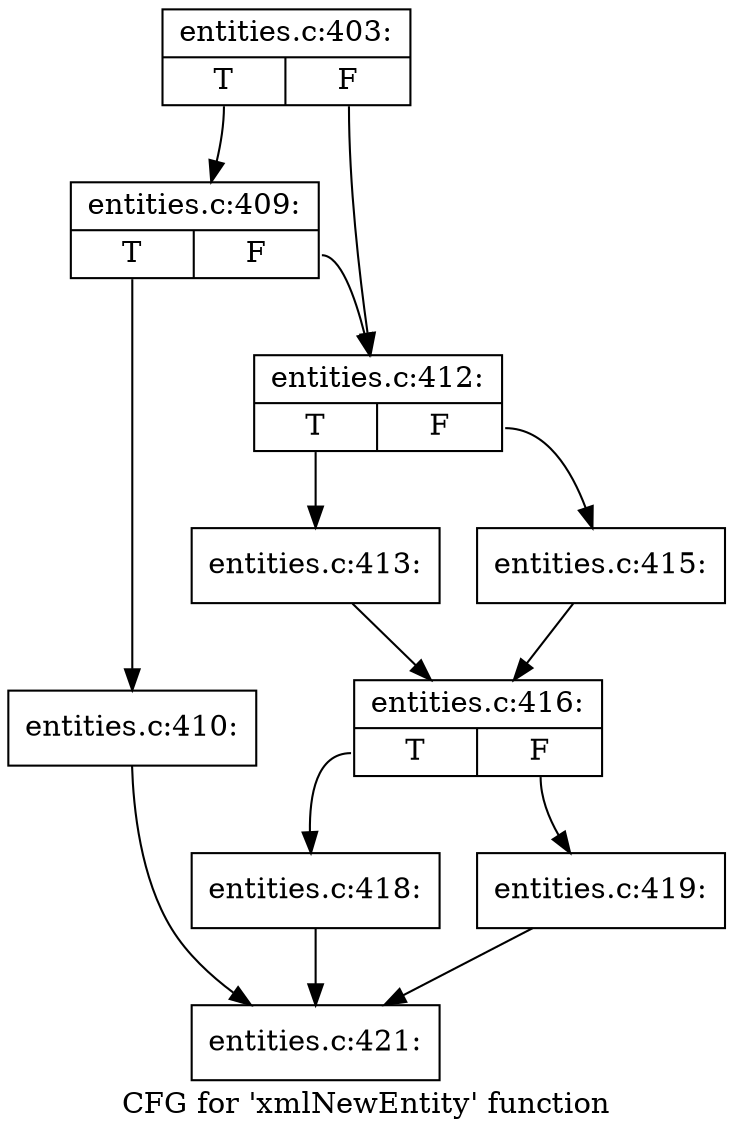 digraph "CFG for 'xmlNewEntity' function" {
	label="CFG for 'xmlNewEntity' function";

	Node0x4b09db0 [shape=record,label="{entities.c:403:|{<s0>T|<s1>F}}"];
	Node0x4b09db0:s0 -> Node0x4b11690;
	Node0x4b09db0:s1 -> Node0x4b11640;
	Node0x4b11690 [shape=record,label="{entities.c:409:|{<s0>T|<s1>F}}"];
	Node0x4b11690:s0 -> Node0x4acc1e0;
	Node0x4b11690:s1 -> Node0x4b11640;
	Node0x4acc1e0 [shape=record,label="{entities.c:410:}"];
	Node0x4acc1e0 -> Node0x4b09f90;
	Node0x4b11640 [shape=record,label="{entities.c:412:|{<s0>T|<s1>F}}"];
	Node0x4b11640:s0 -> Node0x4b123e0;
	Node0x4b11640:s1 -> Node0x4b12480;
	Node0x4b123e0 [shape=record,label="{entities.c:413:}"];
	Node0x4b123e0 -> Node0x4b12430;
	Node0x4b12480 [shape=record,label="{entities.c:415:}"];
	Node0x4b12480 -> Node0x4b12430;
	Node0x4b12430 [shape=record,label="{entities.c:416:|{<s0>T|<s1>F}}"];
	Node0x4b12430:s0 -> Node0x4b13590;
	Node0x4b12430:s1 -> Node0x4b13b70;
	Node0x4b13590 [shape=record,label="{entities.c:418:}"];
	Node0x4b13590 -> Node0x4b09f90;
	Node0x4b13b70 [shape=record,label="{entities.c:419:}"];
	Node0x4b13b70 -> Node0x4b09f90;
	Node0x4b09f90 [shape=record,label="{entities.c:421:}"];
}
